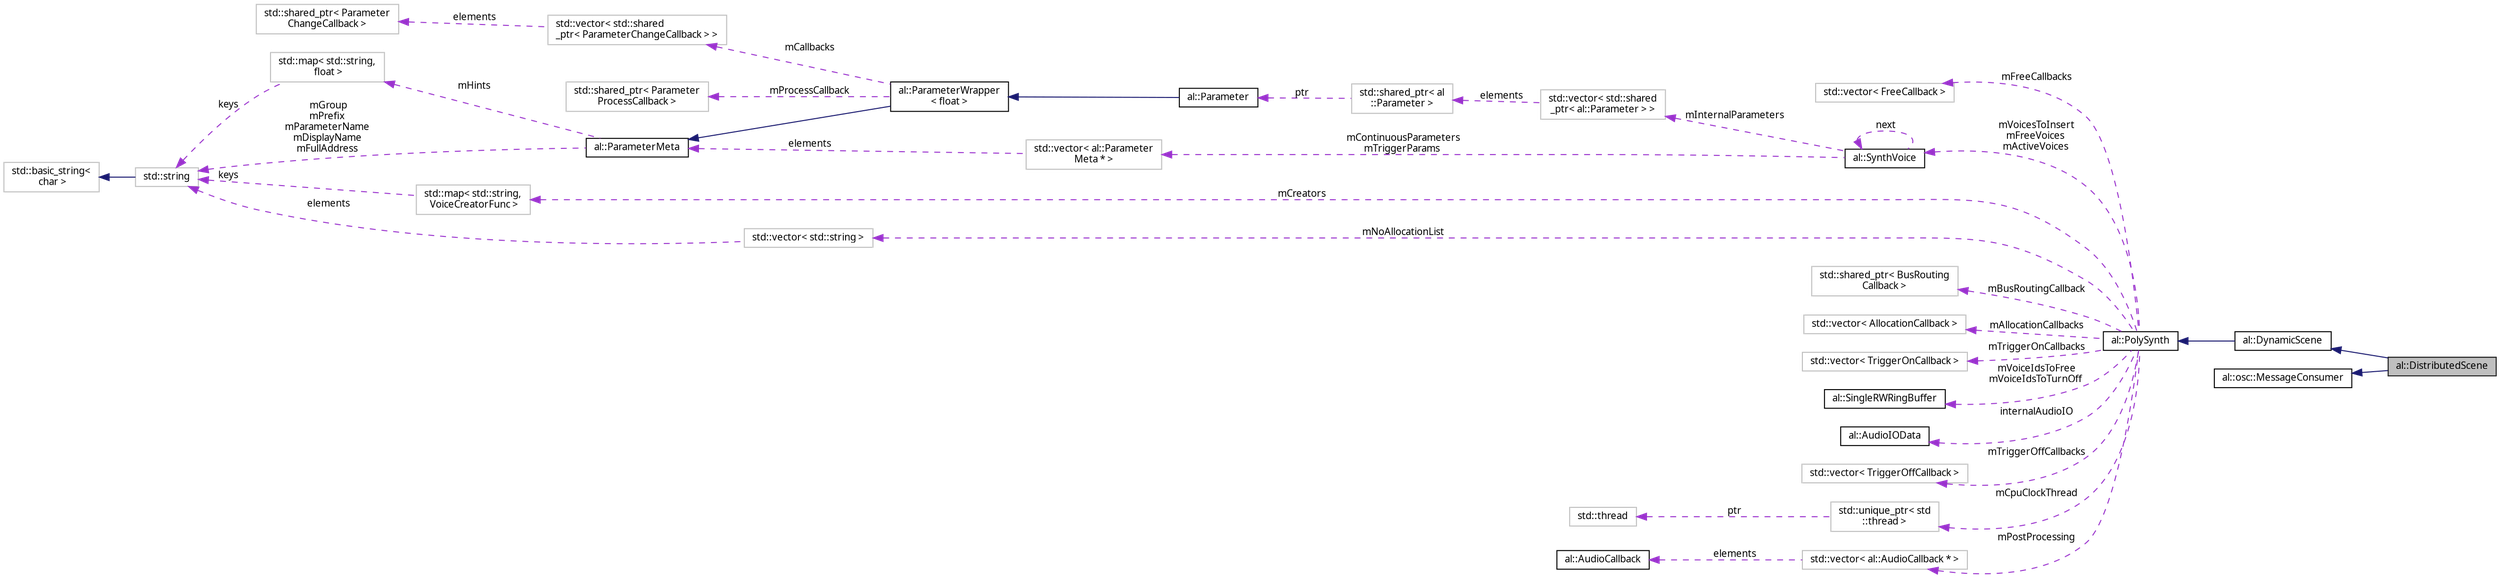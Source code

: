digraph "al::DistributedScene"
{
 // LATEX_PDF_SIZE
  bgcolor="transparent";
  edge [fontname="FreeSans.ttf",fontsize="10",labelfontname="FreeSans.ttf",labelfontsize="10"];
  node [fontname="FreeSans.ttf",fontsize="10",shape=record];
  rankdir="LR";
  Node1 [label="al::DistributedScene",height=0.2,width=0.4,color="black", fillcolor="grey75", style="filled", fontcolor="black",tooltip="The DistributedScene class."];
  Node2 -> Node1 [dir="back",color="midnightblue",fontsize="10",style="solid",fontname="FreeSans.ttf"];
  Node2 [label="al::DynamicScene",height=0.2,width=0.4,color="black",URL="$classal_1_1_dynamic_scene.html",tooltip="The DynamicScene class."];
  Node3 -> Node2 [dir="back",color="midnightblue",fontsize="10",style="solid",fontname="FreeSans.ttf"];
  Node3 [label="al::PolySynth",height=0.2,width=0.4,color="black",URL="$classal_1_1_poly_synth.html",tooltip=" "];
  Node4 -> Node3 [dir="back",color="darkorchid3",fontsize="10",style="dashed",label=" mFreeCallbacks" ,fontname="FreeSans.ttf"];
  Node4 [label="std::vector\< FreeCallback \>",height=0.2,width=0.4,color="grey75",tooltip=" "];
  Node5 -> Node3 [dir="back",color="darkorchid3",fontsize="10",style="dashed",label=" mCreators" ,fontname="FreeSans.ttf"];
  Node5 [label="std::map\< std::string,\l VoiceCreatorFunc \>",height=0.2,width=0.4,color="grey75",tooltip=" "];
  Node6 -> Node5 [dir="back",color="darkorchid3",fontsize="10",style="dashed",label=" keys" ,fontname="FreeSans.ttf"];
  Node6 [label="std::string",height=0.2,width=0.4,color="grey75",tooltip="STL class."];
  Node7 -> Node6 [dir="back",color="midnightblue",fontsize="10",style="solid",fontname="FreeSans.ttf"];
  Node7 [label="std::basic_string\<\l char \>",height=0.2,width=0.4,color="grey75",tooltip="STL class."];
  Node8 -> Node3 [dir="back",color="darkorchid3",fontsize="10",style="dashed",label=" mBusRoutingCallback" ,fontname="FreeSans.ttf"];
  Node8 [label="std::shared_ptr\< BusRouting\lCallback \>",height=0.2,width=0.4,color="grey75",tooltip=" "];
  Node9 -> Node3 [dir="back",color="darkorchid3",fontsize="10",style="dashed",label=" mAllocationCallbacks" ,fontname="FreeSans.ttf"];
  Node9 [label="std::vector\< AllocationCallback \>",height=0.2,width=0.4,color="grey75",tooltip=" "];
  Node10 -> Node3 [dir="back",color="darkorchid3",fontsize="10",style="dashed",label=" mTriggerOnCallbacks" ,fontname="FreeSans.ttf"];
  Node10 [label="std::vector\< TriggerOnCallback \>",height=0.2,width=0.4,color="grey75",tooltip=" "];
  Node11 -> Node3 [dir="back",color="darkorchid3",fontsize="10",style="dashed",label=" mVoiceIdsToFree\nmVoiceIdsToTurnOff" ,fontname="FreeSans.ttf"];
  Node11 [label="al::SingleRWRingBuffer",height=0.2,width=0.4,color="black",URL="$classal_1_1_single_r_w_ring_buffer.html",tooltip=" "];
  Node12 -> Node3 [dir="back",color="darkorchid3",fontsize="10",style="dashed",label=" internalAudioIO" ,fontname="FreeSans.ttf"];
  Node12 [label="al::AudioIOData",height=0.2,width=0.4,color="black",URL="$classal_1_1_audio_i_o_data.html",tooltip=" "];
  Node13 -> Node3 [dir="back",color="darkorchid3",fontsize="10",style="dashed",label=" mVoicesToInsert\nmFreeVoices\nmActiveVoices" ,fontname="FreeSans.ttf"];
  Node13 [label="al::SynthVoice",height=0.2,width=0.4,color="black",URL="$classal_1_1_synth_voice.html",tooltip="The SynthVoice class."];
  Node14 -> Node13 [dir="back",color="darkorchid3",fontsize="10",style="dashed",label=" mInternalParameters" ,fontname="FreeSans.ttf"];
  Node14 [label="std::vector\< std::shared\l_ptr\< al::Parameter \> \>",height=0.2,width=0.4,color="grey75",tooltip=" "];
  Node15 -> Node14 [dir="back",color="darkorchid3",fontsize="10",style="dashed",label=" elements" ,fontname="FreeSans.ttf"];
  Node15 [label="std::shared_ptr\< al\l::Parameter \>",height=0.2,width=0.4,color="grey75",tooltip=" "];
  Node16 -> Node15 [dir="back",color="darkorchid3",fontsize="10",style="dashed",label=" ptr" ,fontname="FreeSans.ttf"];
  Node16 [label="al::Parameter",height=0.2,width=0.4,color="black",URL="$classal_1_1_parameter.html",tooltip="The Parameter class."];
  Node17 -> Node16 [dir="back",color="midnightblue",fontsize="10",style="solid",fontname="FreeSans.ttf"];
  Node17 [label="al::ParameterWrapper\l\< float \>",height=0.2,width=0.4,color="black",URL="$classal_1_1_parameter_wrapper.html",tooltip=" "];
  Node18 -> Node17 [dir="back",color="midnightblue",fontsize="10",style="solid",fontname="FreeSans.ttf"];
  Node18 [label="al::ParameterMeta",height=0.2,width=0.4,color="black",URL="$classal_1_1_parameter_meta.html",tooltip="The ParameterMeta class defines the base interface for Parameter metadata."];
  Node19 -> Node18 [dir="back",color="darkorchid3",fontsize="10",style="dashed",label=" mHints" ,fontname="FreeSans.ttf"];
  Node19 [label="std::map\< std::string,\l float \>",height=0.2,width=0.4,color="grey75",tooltip=" "];
  Node6 -> Node19 [dir="back",color="darkorchid3",fontsize="10",style="dashed",label=" keys" ,fontname="FreeSans.ttf"];
  Node6 -> Node18 [dir="back",color="darkorchid3",fontsize="10",style="dashed",label=" mGroup\nmPrefix\nmParameterName\nmDisplayName\nmFullAddress" ,fontname="FreeSans.ttf"];
  Node20 -> Node17 [dir="back",color="darkorchid3",fontsize="10",style="dashed",label=" mCallbacks" ,fontname="FreeSans.ttf"];
  Node20 [label="std::vector\< std::shared\l_ptr\< ParameterChangeCallback \> \>",height=0.2,width=0.4,color="grey75",tooltip=" "];
  Node21 -> Node20 [dir="back",color="darkorchid3",fontsize="10",style="dashed",label=" elements" ,fontname="FreeSans.ttf"];
  Node21 [label="std::shared_ptr\< Parameter\lChangeCallback \>",height=0.2,width=0.4,color="grey75",tooltip=" "];
  Node22 -> Node17 [dir="back",color="darkorchid3",fontsize="10",style="dashed",label=" mProcessCallback" ,fontname="FreeSans.ttf"];
  Node22 [label="std::shared_ptr\< Parameter\lProcessCallback \>",height=0.2,width=0.4,color="grey75",tooltip=" "];
  Node13 -> Node13 [dir="back",color="darkorchid3",fontsize="10",style="dashed",label=" next" ,fontname="FreeSans.ttf"];
  Node23 -> Node13 [dir="back",color="darkorchid3",fontsize="10",style="dashed",label=" mContinuousParameters\nmTriggerParams" ,fontname="FreeSans.ttf"];
  Node23 [label="std::vector\< al::Parameter\lMeta * \>",height=0.2,width=0.4,color="grey75",tooltip=" "];
  Node18 -> Node23 [dir="back",color="darkorchid3",fontsize="10",style="dashed",label=" elements" ,fontname="FreeSans.ttf"];
  Node24 -> Node3 [dir="back",color="darkorchid3",fontsize="10",style="dashed",label=" mTriggerOffCallbacks" ,fontname="FreeSans.ttf"];
  Node24 [label="std::vector\< TriggerOffCallback \>",height=0.2,width=0.4,color="grey75",tooltip=" "];
  Node25 -> Node3 [dir="back",color="darkorchid3",fontsize="10",style="dashed",label=" mNoAllocationList" ,fontname="FreeSans.ttf"];
  Node25 [label="std::vector\< std::string \>",height=0.2,width=0.4,color="grey75",tooltip=" "];
  Node6 -> Node25 [dir="back",color="darkorchid3",fontsize="10",style="dashed",label=" elements" ,fontname="FreeSans.ttf"];
  Node26 -> Node3 [dir="back",color="darkorchid3",fontsize="10",style="dashed",label=" mCpuClockThread" ,fontname="FreeSans.ttf"];
  Node26 [label="std::unique_ptr\< std\l::thread \>",height=0.2,width=0.4,color="grey75",tooltip=" "];
  Node27 -> Node26 [dir="back",color="darkorchid3",fontsize="10",style="dashed",label=" ptr" ,fontname="FreeSans.ttf"];
  Node27 [label="std::thread",height=0.2,width=0.4,color="grey75",tooltip="STL class."];
  Node28 -> Node3 [dir="back",color="darkorchid3",fontsize="10",style="dashed",label=" mPostProcessing" ,fontname="FreeSans.ttf"];
  Node28 [label="std::vector\< al::AudioCallback * \>",height=0.2,width=0.4,color="grey75",tooltip=" "];
  Node29 -> Node28 [dir="back",color="darkorchid3",fontsize="10",style="dashed",label=" elements" ,fontname="FreeSans.ttf"];
  Node29 [label="al::AudioCallback",height=0.2,width=0.4,color="black",URL="$classal_1_1_audio_callback.html",tooltip=" "];
  Node30 -> Node1 [dir="back",color="midnightblue",fontsize="10",style="solid",fontname="FreeSans.ttf"];
  Node30 [label="al::osc::MessageConsumer",height=0.2,width=0.4,color="black",URL="$classal_1_1osc_1_1_message_consumer.html",tooltip=" "];
}
